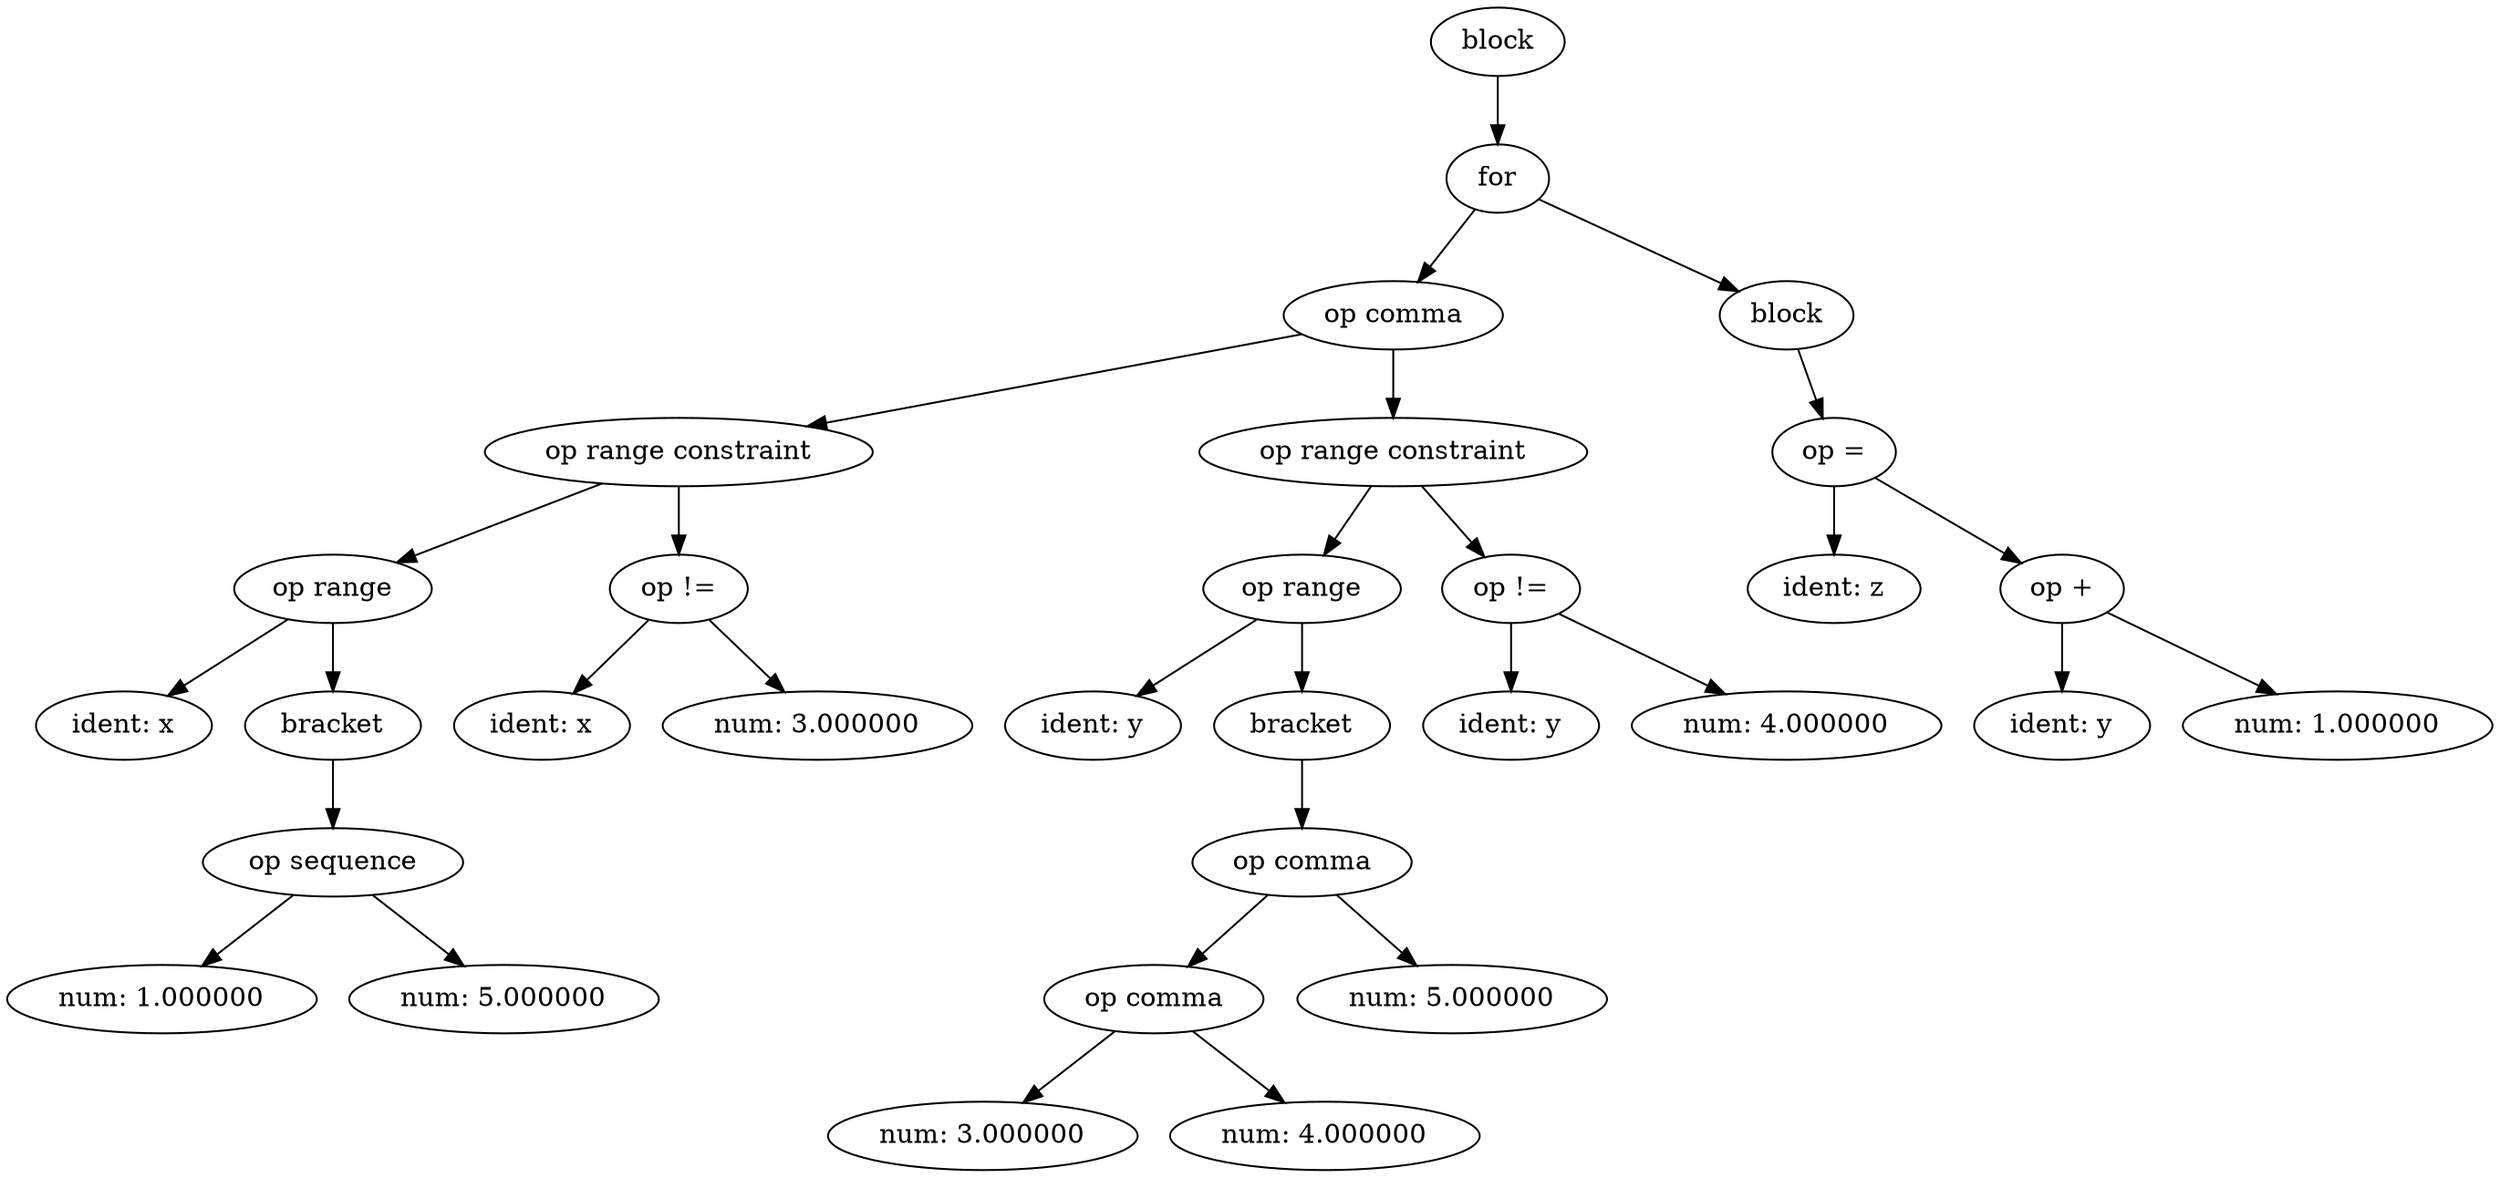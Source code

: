 digraph G {
0[label="block"];
1[label="for"];
2[label="ident: x"];
3[label="op range"];
4[label="bracket"];
5[label="num: 1.000000"];
6[label="op sequence"];
7[label="num: 5.000000"];
8[label="op range constraint"];
9[label="ident: x"];
10[label="op !="];
11[label="num: 3.000000"];
12[label="op comma"];
13[label="ident: y"];
14[label="op range"];
15[label="bracket"];
16[label="num: 3.000000"];
17[label="op comma"];
18[label="num: 4.000000"];
19[label="op comma"];
20[label="num: 5.000000"];
21[label="op range constraint"];
22[label="ident: y"];
23[label="op !="];
24[label="num: 4.000000"];
25[label="block"];
26[label="ident: z"];
27[label="op ="];
28[label="ident: y"];
29[label="op +"];
30[label="num: 1.000000"];
0->1 ;
1->12 ;
1->25 ;
3->2 ;
3->4 ;
4->6 ;
6->5 ;
6->7 ;
8->3 ;
8->10 ;
10->9 ;
10->11 ;
12->8 ;
12->21 ;
14->13 ;
14->15 ;
15->19 ;
17->16 ;
17->18 ;
19->17 ;
19->20 ;
21->14 ;
21->23 ;
23->22 ;
23->24 ;
25->27 ;
27->26 ;
27->29 ;
29->28 ;
29->30 ;
}

